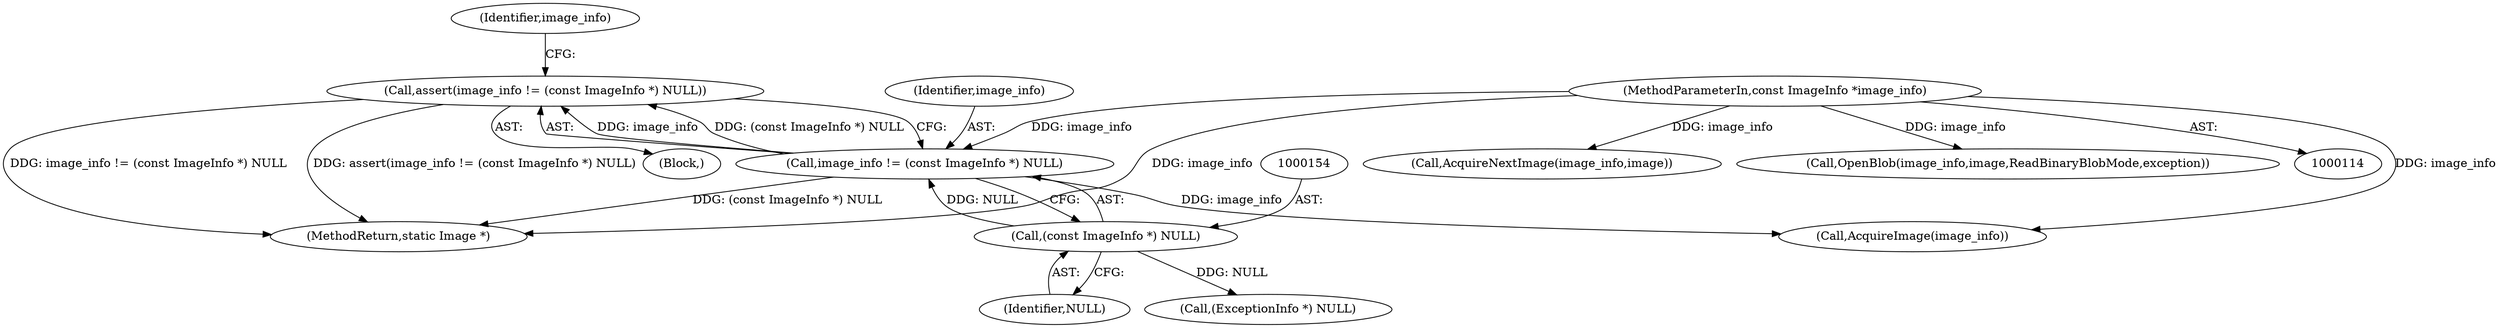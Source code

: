 digraph "0_ImageMagick_db1ffb6cf44bcfe5c4d5fcf9d9109ded5617387f@API" {
"1000150" [label="(Call,assert(image_info != (const ImageInfo *) NULL))"];
"1000151" [label="(Call,image_info != (const ImageInfo *) NULL)"];
"1000115" [label="(MethodParameterIn,const ImageInfo *image_info)"];
"1000153" [label="(Call,(const ImageInfo *) NULL)"];
"1000152" [label="(Identifier,image_info)"];
"1000191" [label="(Call,AcquireImage(image_info))"];
"1001382" [label="(MethodReturn,static Image *)"];
"1000155" [label="(Identifier,NULL)"];
"1000150" [label="(Call,assert(image_info != (const ImageInfo *) NULL))"];
"1000180" [label="(Call,(ExceptionInfo *) NULL)"];
"1001335" [label="(Call,AcquireNextImage(image_info,image))"];
"1000115" [label="(MethodParameterIn,const ImageInfo *image_info)"];
"1000159" [label="(Identifier,image_info)"];
"1000117" [label="(Block,)"];
"1000195" [label="(Call,OpenBlob(image_info,image,ReadBinaryBlobMode,exception))"];
"1000153" [label="(Call,(const ImageInfo *) NULL)"];
"1000151" [label="(Call,image_info != (const ImageInfo *) NULL)"];
"1000150" -> "1000117"  [label="AST: "];
"1000150" -> "1000151"  [label="CFG: "];
"1000151" -> "1000150"  [label="AST: "];
"1000159" -> "1000150"  [label="CFG: "];
"1000150" -> "1001382"  [label="DDG: image_info != (const ImageInfo *) NULL"];
"1000150" -> "1001382"  [label="DDG: assert(image_info != (const ImageInfo *) NULL)"];
"1000151" -> "1000150"  [label="DDG: image_info"];
"1000151" -> "1000150"  [label="DDG: (const ImageInfo *) NULL"];
"1000151" -> "1000153"  [label="CFG: "];
"1000152" -> "1000151"  [label="AST: "];
"1000153" -> "1000151"  [label="AST: "];
"1000151" -> "1001382"  [label="DDG: (const ImageInfo *) NULL"];
"1000115" -> "1000151"  [label="DDG: image_info"];
"1000153" -> "1000151"  [label="DDG: NULL"];
"1000151" -> "1000191"  [label="DDG: image_info"];
"1000115" -> "1000114"  [label="AST: "];
"1000115" -> "1001382"  [label="DDG: image_info"];
"1000115" -> "1000191"  [label="DDG: image_info"];
"1000115" -> "1000195"  [label="DDG: image_info"];
"1000115" -> "1001335"  [label="DDG: image_info"];
"1000153" -> "1000155"  [label="CFG: "];
"1000154" -> "1000153"  [label="AST: "];
"1000155" -> "1000153"  [label="AST: "];
"1000153" -> "1000180"  [label="DDG: NULL"];
}
